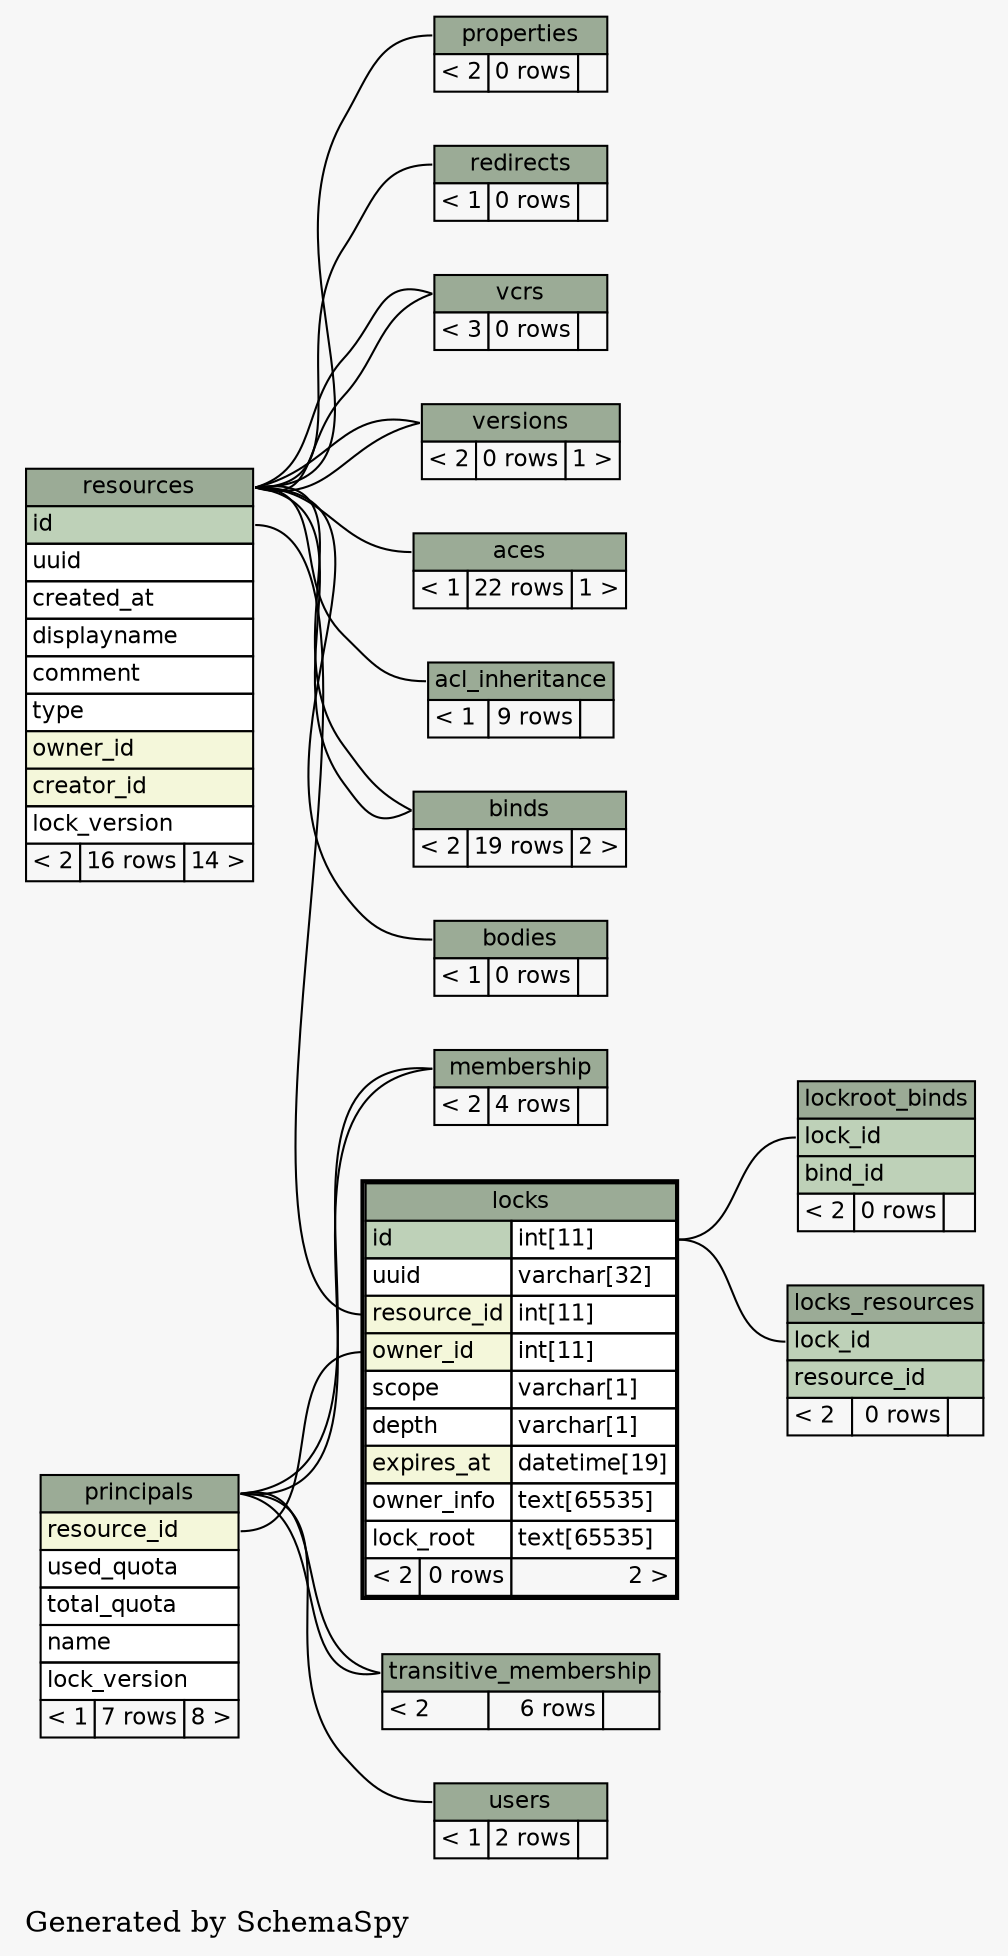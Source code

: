 // dot 2.12 on Linux 2.6.22-1-amd64
digraph "twoDegreesRelationshipsGraph" {
  graph [
    rankdir="RL"
    bgcolor="#f7f7f7"
    label="\nGenerated by SchemaSpy"
    labeljust="l"
  ];
  node [
    fontname="Helvetica"
    fontsize="11"
    shape="plaintext"
  ];
  edge [
    arrowsize="0.8"
  ];
  "aces":"aces.heading":w -> "resources":"resources.heading":e [arrowtail=crowtee arrowhead=none];
  "acl_inheritance":"acl_inheritance.heading":w -> "resources":"resources.heading":e [arrowtail=crowtee arrowhead=none];
  "binds":"binds.heading":w -> "resources":"resources.heading":e [arrowtail=crowtee arrowhead=none];
  "binds":"binds.heading":w -> "resources":"resources.heading":e [arrowtail=crowtee arrowhead=none];
  "bodies":"bodies.heading":w -> "resources":"resources.heading":e [arrowtail=crowodot arrowhead=none];
  "lockroot_binds":"lock_id":w -> "locks":"id.type":e [arrowtail=crowtee arrowhead=none];
  "locks":"owner_id":w -> "principals":"resource_id":e [arrowtail=crowtee arrowhead=none];
  "locks":"resource_id":w -> "resources":"id":e [arrowtail=crowtee arrowhead=none];
  "locks_resources":"lock_id":w -> "locks":"id.type":e [arrowtail=crowtee arrowhead=none];
  "membership":"membership.heading":w -> "principals":"principals.heading":e [arrowtail=crowtee arrowhead=none];
  "membership":"membership.heading":w -> "principals":"principals.heading":e [arrowtail=crowtee arrowhead=none];
  "properties":"properties.heading":w -> "resources":"resources.heading":e [arrowtail=crowtee arrowhead=none];
  "redirects":"redirects.heading":w -> "resources":"resources.heading":e [arrowtail=crowtee arrowhead=none];
  "transitive_membership":"transitive_membership.heading":w -> "principals":"principals.heading":e [arrowtail=crowtee arrowhead=none];
  "transitive_membership":"transitive_membership.heading":w -> "principals":"principals.heading":e [arrowtail=crowtee arrowhead=none];
  "users":"users.heading":w -> "principals":"principals.heading":e [arrowtail=crowtee arrowhead=none];
  "vcrs":"vcrs.heading":w -> "resources":"resources.heading":e [arrowtail=crowtee arrowhead=none];
  "vcrs":"vcrs.heading":w -> "resources":"resources.heading":e [arrowtail=crowtee arrowhead=none];
  "versions":"versions.heading":w -> "resources":"resources.heading":e [arrowtail=crowtee arrowhead=none];
  "versions":"versions.heading":w -> "resources":"resources.heading":e [arrowtail=crowtee arrowhead=none];
  "aces" [
    label=<
    <TABLE BORDER="0" CELLBORDER="1" CELLSPACING="0" BGCOLOR="#ffffff">
      <TR><TD PORT="aces.heading" COLSPAN="3" BGCOLOR="#9bab96" ALIGN="CENTER">aces</TD></TR>
      <TR><TD ALIGN="LEFT" BGCOLOR="#f7f7f7">&lt; 1</TD><TD ALIGN="RIGHT" BGCOLOR="#f7f7f7">22 rows</TD><TD ALIGN="RIGHT" BGCOLOR="#f7f7f7">1 &gt;</TD></TR>
    </TABLE>>
    URL="aces.html#graph"
    tooltip="aces"
  ];
  "acl_inheritance" [
    label=<
    <TABLE BORDER="0" CELLBORDER="1" CELLSPACING="0" BGCOLOR="#ffffff">
      <TR><TD PORT="acl_inheritance.heading" COLSPAN="3" BGCOLOR="#9bab96" ALIGN="CENTER">acl_inheritance</TD></TR>
      <TR><TD ALIGN="LEFT" BGCOLOR="#f7f7f7">&lt; 1</TD><TD ALIGN="RIGHT" BGCOLOR="#f7f7f7">9 rows</TD><TD ALIGN="RIGHT" BGCOLOR="#f7f7f7">  </TD></TR>
    </TABLE>>
    URL="acl_inheritance.html#graph"
    tooltip="acl_inheritance"
  ];
  "binds" [
    label=<
    <TABLE BORDER="0" CELLBORDER="1" CELLSPACING="0" BGCOLOR="#ffffff">
      <TR><TD PORT="binds.heading" COLSPAN="3" BGCOLOR="#9bab96" ALIGN="CENTER">binds</TD></TR>
      <TR><TD ALIGN="LEFT" BGCOLOR="#f7f7f7">&lt; 2</TD><TD ALIGN="RIGHT" BGCOLOR="#f7f7f7">19 rows</TD><TD ALIGN="RIGHT" BGCOLOR="#f7f7f7">2 &gt;</TD></TR>
    </TABLE>>
    URL="binds.html#graph"
    tooltip="binds"
  ];
  "bodies" [
    label=<
    <TABLE BORDER="0" CELLBORDER="1" CELLSPACING="0" BGCOLOR="#ffffff">
      <TR><TD PORT="bodies.heading" COLSPAN="3" BGCOLOR="#9bab96" ALIGN="CENTER">bodies</TD></TR>
      <TR><TD ALIGN="LEFT" BGCOLOR="#f7f7f7">&lt; 1</TD><TD ALIGN="RIGHT" BGCOLOR="#f7f7f7">0 rows</TD><TD ALIGN="RIGHT" BGCOLOR="#f7f7f7">  </TD></TR>
    </TABLE>>
    URL="bodies.html#graph"
    tooltip="bodies"
  ];
  "lockroot_binds" [
    label=<
    <TABLE BORDER="0" CELLBORDER="1" CELLSPACING="0" BGCOLOR="#ffffff">
      <TR><TD PORT="lockroot_binds.heading" COLSPAN="3" BGCOLOR="#9bab96" ALIGN="CENTER">lockroot_binds</TD></TR>
      <TR><TD PORT="lock_id" COLSPAN="3" BGCOLOR="#bed1b8" ALIGN="LEFT">lock_id</TD></TR>
      <TR><TD PORT="bind_id" COLSPAN="3" BGCOLOR="#bed1b8" ALIGN="LEFT">bind_id</TD></TR>
      <TR><TD ALIGN="LEFT" BGCOLOR="#f7f7f7">&lt; 2</TD><TD ALIGN="RIGHT" BGCOLOR="#f7f7f7">0 rows</TD><TD ALIGN="RIGHT" BGCOLOR="#f7f7f7">  </TD></TR>
    </TABLE>>
    URL="lockroot_binds.html#graph"
    tooltip="lockroot_binds"
  ];
  "locks" [
    label=<
    <TABLE BORDER="2" CELLBORDER="1" CELLSPACING="0" BGCOLOR="#ffffff">
      <TR><TD PORT="locks.heading" COLSPAN="3" BGCOLOR="#9bab96" ALIGN="CENTER">locks</TD></TR>
      <TR><TD PORT="id" COLSPAN="2" BGCOLOR="#bed1b8" ALIGN="LEFT">id</TD><TD PORT="id.type" ALIGN="LEFT">int[11]</TD></TR>
      <TR><TD PORT="uuid" COLSPAN="2" ALIGN="LEFT">uuid</TD><TD PORT="uuid.type" ALIGN="LEFT">varchar[32]</TD></TR>
      <TR><TD PORT="resource_id" COLSPAN="2" BGCOLOR="#f4f7da" ALIGN="LEFT">resource_id</TD><TD PORT="resource_id.type" ALIGN="LEFT">int[11]</TD></TR>
      <TR><TD PORT="owner_id" COLSPAN="2" BGCOLOR="#f4f7da" ALIGN="LEFT">owner_id</TD><TD PORT="owner_id.type" ALIGN="LEFT">int[11]</TD></TR>
      <TR><TD PORT="scope" COLSPAN="2" ALIGN="LEFT">scope</TD><TD PORT="scope.type" ALIGN="LEFT">varchar[1]</TD></TR>
      <TR><TD PORT="depth" COLSPAN="2" ALIGN="LEFT">depth</TD><TD PORT="depth.type" ALIGN="LEFT">varchar[1]</TD></TR>
      <TR><TD PORT="expires_at" COLSPAN="2" BGCOLOR="#f4f7da" ALIGN="LEFT">expires_at</TD><TD PORT="expires_at.type" ALIGN="LEFT">datetime[19]</TD></TR>
      <TR><TD PORT="owner_info" COLSPAN="2" ALIGN="LEFT">owner_info</TD><TD PORT="owner_info.type" ALIGN="LEFT">text[65535]</TD></TR>
      <TR><TD PORT="lock_root" COLSPAN="2" ALIGN="LEFT">lock_root</TD><TD PORT="lock_root.type" ALIGN="LEFT">text[65535]</TD></TR>
      <TR><TD ALIGN="LEFT" BGCOLOR="#f7f7f7">&lt; 2</TD><TD ALIGN="RIGHT" BGCOLOR="#f7f7f7">0 rows</TD><TD ALIGN="RIGHT" BGCOLOR="#f7f7f7">2 &gt;</TD></TR>
    </TABLE>>
    URL="locks.html#"
    tooltip="locks"
  ];
  "locks_resources" [
    label=<
    <TABLE BORDER="0" CELLBORDER="1" CELLSPACING="0" BGCOLOR="#ffffff">
      <TR><TD PORT="locks_resources.heading" COLSPAN="3" BGCOLOR="#9bab96" ALIGN="CENTER">locks_resources</TD></TR>
      <TR><TD PORT="lock_id" COLSPAN="3" BGCOLOR="#bed1b8" ALIGN="LEFT">lock_id</TD></TR>
      <TR><TD PORT="resource_id" COLSPAN="3" BGCOLOR="#bed1b8" ALIGN="LEFT">resource_id</TD></TR>
      <TR><TD ALIGN="LEFT" BGCOLOR="#f7f7f7">&lt; 2</TD><TD ALIGN="RIGHT" BGCOLOR="#f7f7f7">0 rows</TD><TD ALIGN="RIGHT" BGCOLOR="#f7f7f7">  </TD></TR>
    </TABLE>>
    URL="locks_resources.html#graph"
    tooltip="locks_resources"
  ];
  "membership" [
    label=<
    <TABLE BORDER="0" CELLBORDER="1" CELLSPACING="0" BGCOLOR="#ffffff">
      <TR><TD PORT="membership.heading" COLSPAN="3" BGCOLOR="#9bab96" ALIGN="CENTER">membership</TD></TR>
      <TR><TD ALIGN="LEFT" BGCOLOR="#f7f7f7">&lt; 2</TD><TD ALIGN="RIGHT" BGCOLOR="#f7f7f7">4 rows</TD><TD ALIGN="RIGHT" BGCOLOR="#f7f7f7">  </TD></TR>
    </TABLE>>
    URL="membership.html#graph"
    tooltip="membership"
  ];
  "principals" [
    label=<
    <TABLE BORDER="0" CELLBORDER="1" CELLSPACING="0" BGCOLOR="#ffffff">
      <TR><TD PORT="principals.heading" COLSPAN="3" BGCOLOR="#9bab96" ALIGN="CENTER">principals</TD></TR>
      <TR><TD PORT="resource_id" COLSPAN="3" BGCOLOR="#f4f7da" ALIGN="LEFT">resource_id</TD></TR>
      <TR><TD PORT="used_quota" COLSPAN="3" ALIGN="LEFT">used_quota</TD></TR>
      <TR><TD PORT="total_quota" COLSPAN="3" ALIGN="LEFT">total_quota</TD></TR>
      <TR><TD PORT="name" COLSPAN="3" ALIGN="LEFT">name</TD></TR>
      <TR><TD PORT="lock_version" COLSPAN="3" ALIGN="LEFT">lock_version</TD></TR>
      <TR><TD ALIGN="LEFT" BGCOLOR="#f7f7f7">&lt; 1</TD><TD ALIGN="RIGHT" BGCOLOR="#f7f7f7">7 rows</TD><TD ALIGN="RIGHT" BGCOLOR="#f7f7f7">8 &gt;</TD></TR>
    </TABLE>>
    URL="principals.html#graph"
    tooltip="principals"
  ];
  "properties" [
    label=<
    <TABLE BORDER="0" CELLBORDER="1" CELLSPACING="0" BGCOLOR="#ffffff">
      <TR><TD PORT="properties.heading" COLSPAN="3" BGCOLOR="#9bab96" ALIGN="CENTER">properties</TD></TR>
      <TR><TD ALIGN="LEFT" BGCOLOR="#f7f7f7">&lt; 2</TD><TD ALIGN="RIGHT" BGCOLOR="#f7f7f7">0 rows</TD><TD ALIGN="RIGHT" BGCOLOR="#f7f7f7">  </TD></TR>
    </TABLE>>
    URL="properties.html#graph"
    tooltip="properties"
  ];
  "redirects" [
    label=<
    <TABLE BORDER="0" CELLBORDER="1" CELLSPACING="0" BGCOLOR="#ffffff">
      <TR><TD PORT="redirects.heading" COLSPAN="3" BGCOLOR="#9bab96" ALIGN="CENTER">redirects</TD></TR>
      <TR><TD ALIGN="LEFT" BGCOLOR="#f7f7f7">&lt; 1</TD><TD ALIGN="RIGHT" BGCOLOR="#f7f7f7">0 rows</TD><TD ALIGN="RIGHT" BGCOLOR="#f7f7f7">  </TD></TR>
    </TABLE>>
    URL="redirects.html#graph"
    tooltip="redirects"
  ];
  "resources" [
    label=<
    <TABLE BORDER="0" CELLBORDER="1" CELLSPACING="0" BGCOLOR="#ffffff">
      <TR><TD PORT="resources.heading" COLSPAN="3" BGCOLOR="#9bab96" ALIGN="CENTER">resources</TD></TR>
      <TR><TD PORT="id" COLSPAN="3" BGCOLOR="#bed1b8" ALIGN="LEFT">id</TD></TR>
      <TR><TD PORT="uuid" COLSPAN="3" ALIGN="LEFT">uuid</TD></TR>
      <TR><TD PORT="created_at" COLSPAN="3" ALIGN="LEFT">created_at</TD></TR>
      <TR><TD PORT="displayname" COLSPAN="3" ALIGN="LEFT">displayname</TD></TR>
      <TR><TD PORT="comment" COLSPAN="3" ALIGN="LEFT">comment</TD></TR>
      <TR><TD PORT="type" COLSPAN="3" ALIGN="LEFT">type</TD></TR>
      <TR><TD PORT="owner_id" COLSPAN="3" BGCOLOR="#f4f7da" ALIGN="LEFT">owner_id</TD></TR>
      <TR><TD PORT="creator_id" COLSPAN="3" BGCOLOR="#f4f7da" ALIGN="LEFT">creator_id</TD></TR>
      <TR><TD PORT="lock_version" COLSPAN="3" ALIGN="LEFT">lock_version</TD></TR>
      <TR><TD ALIGN="LEFT" BGCOLOR="#f7f7f7">&lt; 2</TD><TD ALIGN="RIGHT" BGCOLOR="#f7f7f7">16 rows</TD><TD ALIGN="RIGHT" BGCOLOR="#f7f7f7">14 &gt;</TD></TR>
    </TABLE>>
    URL="resources.html#graph"
    tooltip="resources"
  ];
  "transitive_membership" [
    label=<
    <TABLE BORDER="0" CELLBORDER="1" CELLSPACING="0" BGCOLOR="#ffffff">
      <TR><TD PORT="transitive_membership.heading" COLSPAN="3" BGCOLOR="#9bab96" ALIGN="CENTER">transitive_membership</TD></TR>
      <TR><TD ALIGN="LEFT" BGCOLOR="#f7f7f7">&lt; 2</TD><TD ALIGN="RIGHT" BGCOLOR="#f7f7f7">6 rows</TD><TD ALIGN="RIGHT" BGCOLOR="#f7f7f7">  </TD></TR>
    </TABLE>>
    URL="transitive_membership.html#graph"
    tooltip="transitive_membership"
  ];
  "users" [
    label=<
    <TABLE BORDER="0" CELLBORDER="1" CELLSPACING="0" BGCOLOR="#ffffff">
      <TR><TD PORT="users.heading" COLSPAN="3" BGCOLOR="#9bab96" ALIGN="CENTER">users</TD></TR>
      <TR><TD ALIGN="LEFT" BGCOLOR="#f7f7f7">&lt; 1</TD><TD ALIGN="RIGHT" BGCOLOR="#f7f7f7">2 rows</TD><TD ALIGN="RIGHT" BGCOLOR="#f7f7f7">  </TD></TR>
    </TABLE>>
    URL="users.html#graph"
    tooltip="users"
  ];
  "vcrs" [
    label=<
    <TABLE BORDER="0" CELLBORDER="1" CELLSPACING="0" BGCOLOR="#ffffff">
      <TR><TD PORT="vcrs.heading" COLSPAN="3" BGCOLOR="#9bab96" ALIGN="CENTER">vcrs</TD></TR>
      <TR><TD ALIGN="LEFT" BGCOLOR="#f7f7f7">&lt; 3</TD><TD ALIGN="RIGHT" BGCOLOR="#f7f7f7">0 rows</TD><TD ALIGN="RIGHT" BGCOLOR="#f7f7f7">  </TD></TR>
    </TABLE>>
    URL="vcrs.html#graph"
    tooltip="vcrs"
  ];
  "versions" [
    label=<
    <TABLE BORDER="0" CELLBORDER="1" CELLSPACING="0" BGCOLOR="#ffffff">
      <TR><TD PORT="versions.heading" COLSPAN="3" BGCOLOR="#9bab96" ALIGN="CENTER">versions</TD></TR>
      <TR><TD ALIGN="LEFT" BGCOLOR="#f7f7f7">&lt; 2</TD><TD ALIGN="RIGHT" BGCOLOR="#f7f7f7">0 rows</TD><TD ALIGN="RIGHT" BGCOLOR="#f7f7f7">1 &gt;</TD></TR>
    </TABLE>>
    URL="versions.html#graph"
    tooltip="versions"
  ];
}
